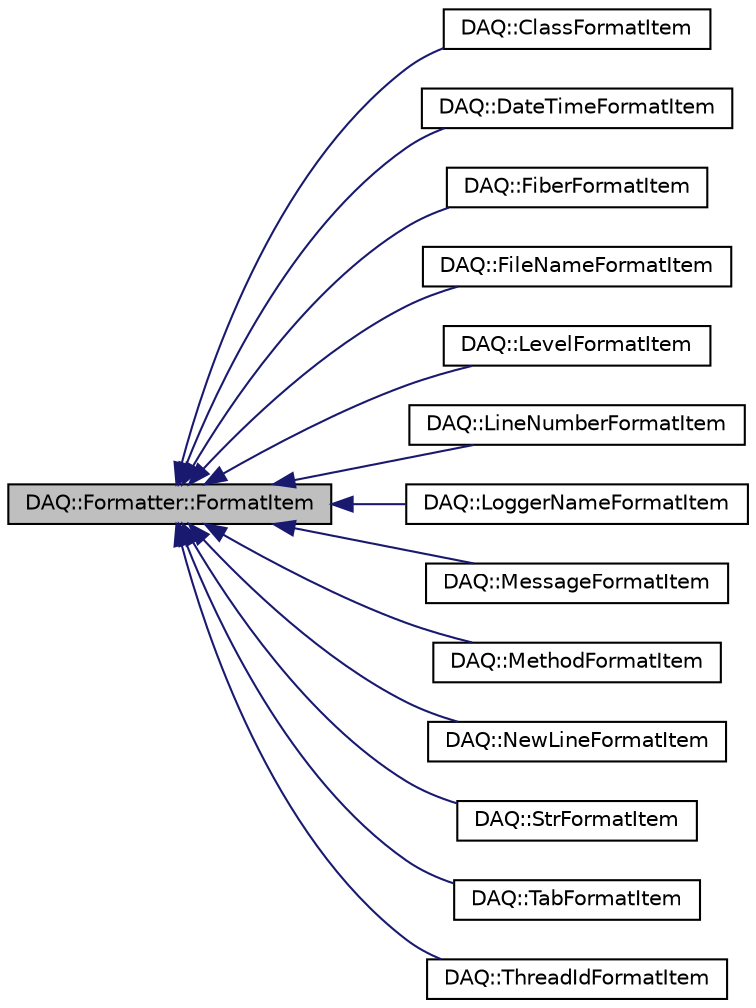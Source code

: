 digraph "DAQ::Formatter::FormatItem"
{
  edge [fontname="Helvetica",fontsize="10",labelfontname="Helvetica",labelfontsize="10"];
  node [fontname="Helvetica",fontsize="10",shape=record];
  rankdir="LR";
  Node0 [label="DAQ::Formatter::FormatItem",height=0.2,width=0.4,color="black", fillcolor="grey75", style="filled", fontcolor="black"];
  Node0 -> Node1 [dir="back",color="midnightblue",fontsize="10",style="solid",fontname="Helvetica"];
  Node1 [label="DAQ::ClassFormatItem",height=0.2,width=0.4,color="black", fillcolor="white", style="filled",URL="$classDAQ_1_1ClassFormatItem.html"];
  Node0 -> Node2 [dir="back",color="midnightblue",fontsize="10",style="solid",fontname="Helvetica"];
  Node2 [label="DAQ::DateTimeFormatItem",height=0.2,width=0.4,color="black", fillcolor="white", style="filled",URL="$classDAQ_1_1DateTimeFormatItem.html"];
  Node0 -> Node3 [dir="back",color="midnightblue",fontsize="10",style="solid",fontname="Helvetica"];
  Node3 [label="DAQ::FiberFormatItem",height=0.2,width=0.4,color="black", fillcolor="white", style="filled",URL="$classDAQ_1_1FiberFormatItem.html"];
  Node0 -> Node4 [dir="back",color="midnightblue",fontsize="10",style="solid",fontname="Helvetica"];
  Node4 [label="DAQ::FileNameFormatItem",height=0.2,width=0.4,color="black", fillcolor="white", style="filled",URL="$classDAQ_1_1FileNameFormatItem.html"];
  Node0 -> Node5 [dir="back",color="midnightblue",fontsize="10",style="solid",fontname="Helvetica"];
  Node5 [label="DAQ::LevelFormatItem",height=0.2,width=0.4,color="black", fillcolor="white", style="filled",URL="$classDAQ_1_1LevelFormatItem.html"];
  Node0 -> Node6 [dir="back",color="midnightblue",fontsize="10",style="solid",fontname="Helvetica"];
  Node6 [label="DAQ::LineNumberFormatItem",height=0.2,width=0.4,color="black", fillcolor="white", style="filled",URL="$classDAQ_1_1LineNumberFormatItem.html"];
  Node0 -> Node7 [dir="back",color="midnightblue",fontsize="10",style="solid",fontname="Helvetica"];
  Node7 [label="DAQ::LoggerNameFormatItem",height=0.2,width=0.4,color="black", fillcolor="white", style="filled",URL="$classDAQ_1_1LoggerNameFormatItem.html"];
  Node0 -> Node8 [dir="back",color="midnightblue",fontsize="10",style="solid",fontname="Helvetica"];
  Node8 [label="DAQ::MessageFormatItem",height=0.2,width=0.4,color="black", fillcolor="white", style="filled",URL="$classDAQ_1_1MessageFormatItem.html"];
  Node0 -> Node9 [dir="back",color="midnightblue",fontsize="10",style="solid",fontname="Helvetica"];
  Node9 [label="DAQ::MethodFormatItem",height=0.2,width=0.4,color="black", fillcolor="white", style="filled",URL="$classDAQ_1_1MethodFormatItem.html"];
  Node0 -> Node10 [dir="back",color="midnightblue",fontsize="10",style="solid",fontname="Helvetica"];
  Node10 [label="DAQ::NewLineFormatItem",height=0.2,width=0.4,color="black", fillcolor="white", style="filled",URL="$classDAQ_1_1NewLineFormatItem.html"];
  Node0 -> Node11 [dir="back",color="midnightblue",fontsize="10",style="solid",fontname="Helvetica"];
  Node11 [label="DAQ::StrFormatItem",height=0.2,width=0.4,color="black", fillcolor="white", style="filled",URL="$classDAQ_1_1StrFormatItem.html"];
  Node0 -> Node12 [dir="back",color="midnightblue",fontsize="10",style="solid",fontname="Helvetica"];
  Node12 [label="DAQ::TabFormatItem",height=0.2,width=0.4,color="black", fillcolor="white", style="filled",URL="$classDAQ_1_1TabFormatItem.html"];
  Node0 -> Node13 [dir="back",color="midnightblue",fontsize="10",style="solid",fontname="Helvetica"];
  Node13 [label="DAQ::ThreadIdFormatItem",height=0.2,width=0.4,color="black", fillcolor="white", style="filled",URL="$classDAQ_1_1ThreadIdFormatItem.html"];
}

